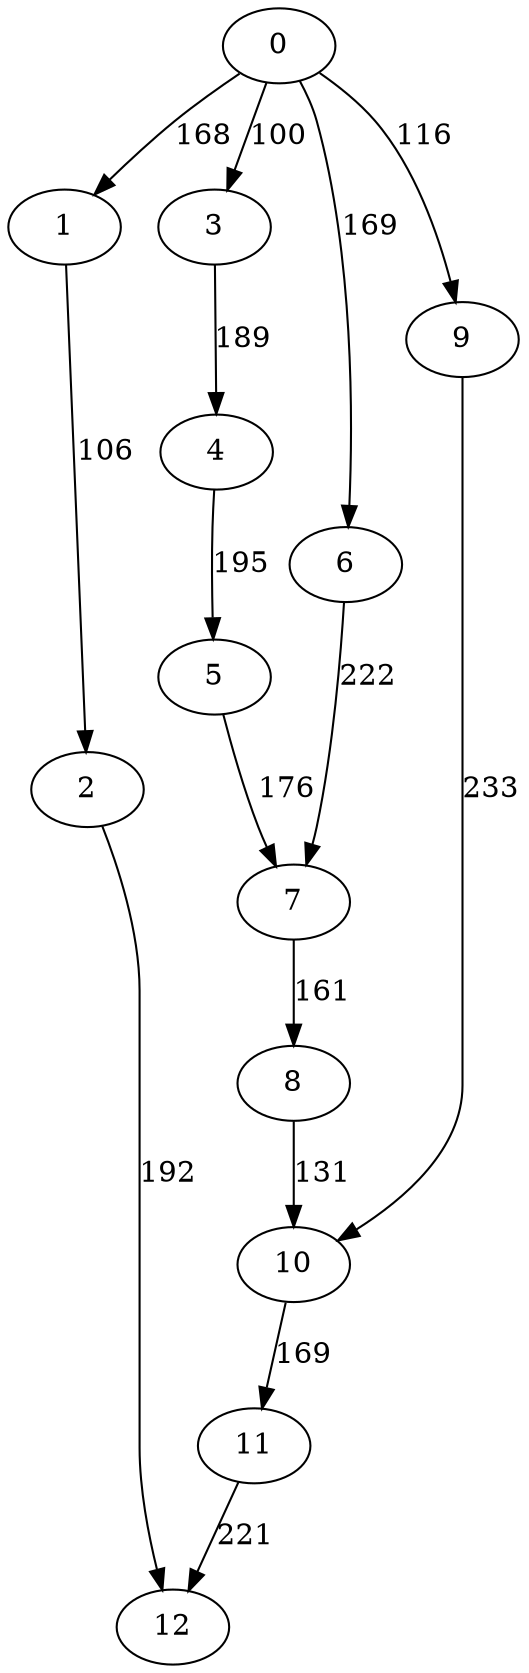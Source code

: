 digraph t10p4r7_4 {
0 -> 1 [ label = 168 ];
0 -> 3 [ label = 100 ];
0 -> 6 [ label = 169 ];
0 -> 9 [ label = 116 ];
1 -> 2 [ label = 106 ];
2 -> 12 [ label = 192 ];
3 -> 4 [ label = 189 ];
4 -> 5 [ label = 195 ];
5 -> 7 [ label = 176 ];
6 -> 7 [ label = 222 ];
7 -> 8 [ label = 161 ];
8 -> 10 [ label = 131 ];
9 -> 10 [ label = 233 ];
10 -> 11 [ label = 169 ];
11 -> 12 [ label = 221 ];
 }

